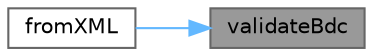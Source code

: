 digraph "validateBdc"
{
 // INTERACTIVE_SVG=YES
 // LATEX_PDF_SIZE
  bgcolor="transparent";
  edge [fontname=Helvetica,fontsize=10,labelfontname=Helvetica,labelfontsize=10];
  node [fontname=Helvetica,fontsize=10,shape=box,height=0.2,width=0.4];
  rankdir="RL";
  Node1 [label="validateBdc",height=0.2,width=0.4,color="gray40", fillcolor="grey60", style="filled", fontcolor="black",tooltip="Validate the business day conventions in the ProhibitedExpiry."];
  Node1 -> Node2 [dir="back",color="steelblue1",style="solid"];
  Node2 [label="fromXML",height=0.2,width=0.4,color="grey40", fillcolor="white", style="filled",URL="$classore_1_1data_1_1_commodity_future_convention.html#a7741ae0fc924943de5bfe02928262eb7",tooltip="Serialisation."];
}
